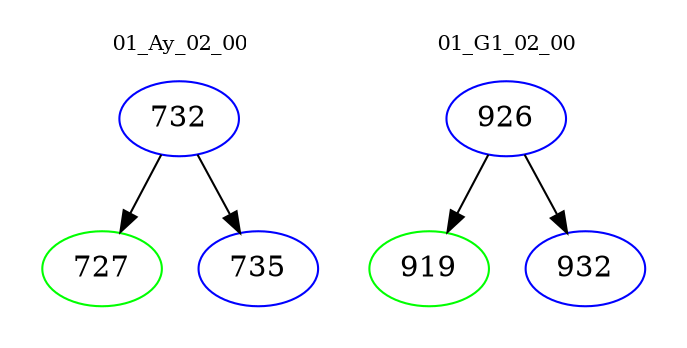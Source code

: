 digraph{
subgraph cluster_0 {
color = white
label = "01_Ay_02_00";
fontsize=10;
T0_732 [label="732", color="blue"]
T0_732 -> T0_727 [color="black"]
T0_727 [label="727", color="green"]
T0_732 -> T0_735 [color="black"]
T0_735 [label="735", color="blue"]
}
subgraph cluster_1 {
color = white
label = "01_G1_02_00";
fontsize=10;
T1_926 [label="926", color="blue"]
T1_926 -> T1_919 [color="black"]
T1_919 [label="919", color="green"]
T1_926 -> T1_932 [color="black"]
T1_932 [label="932", color="blue"]
}
}
